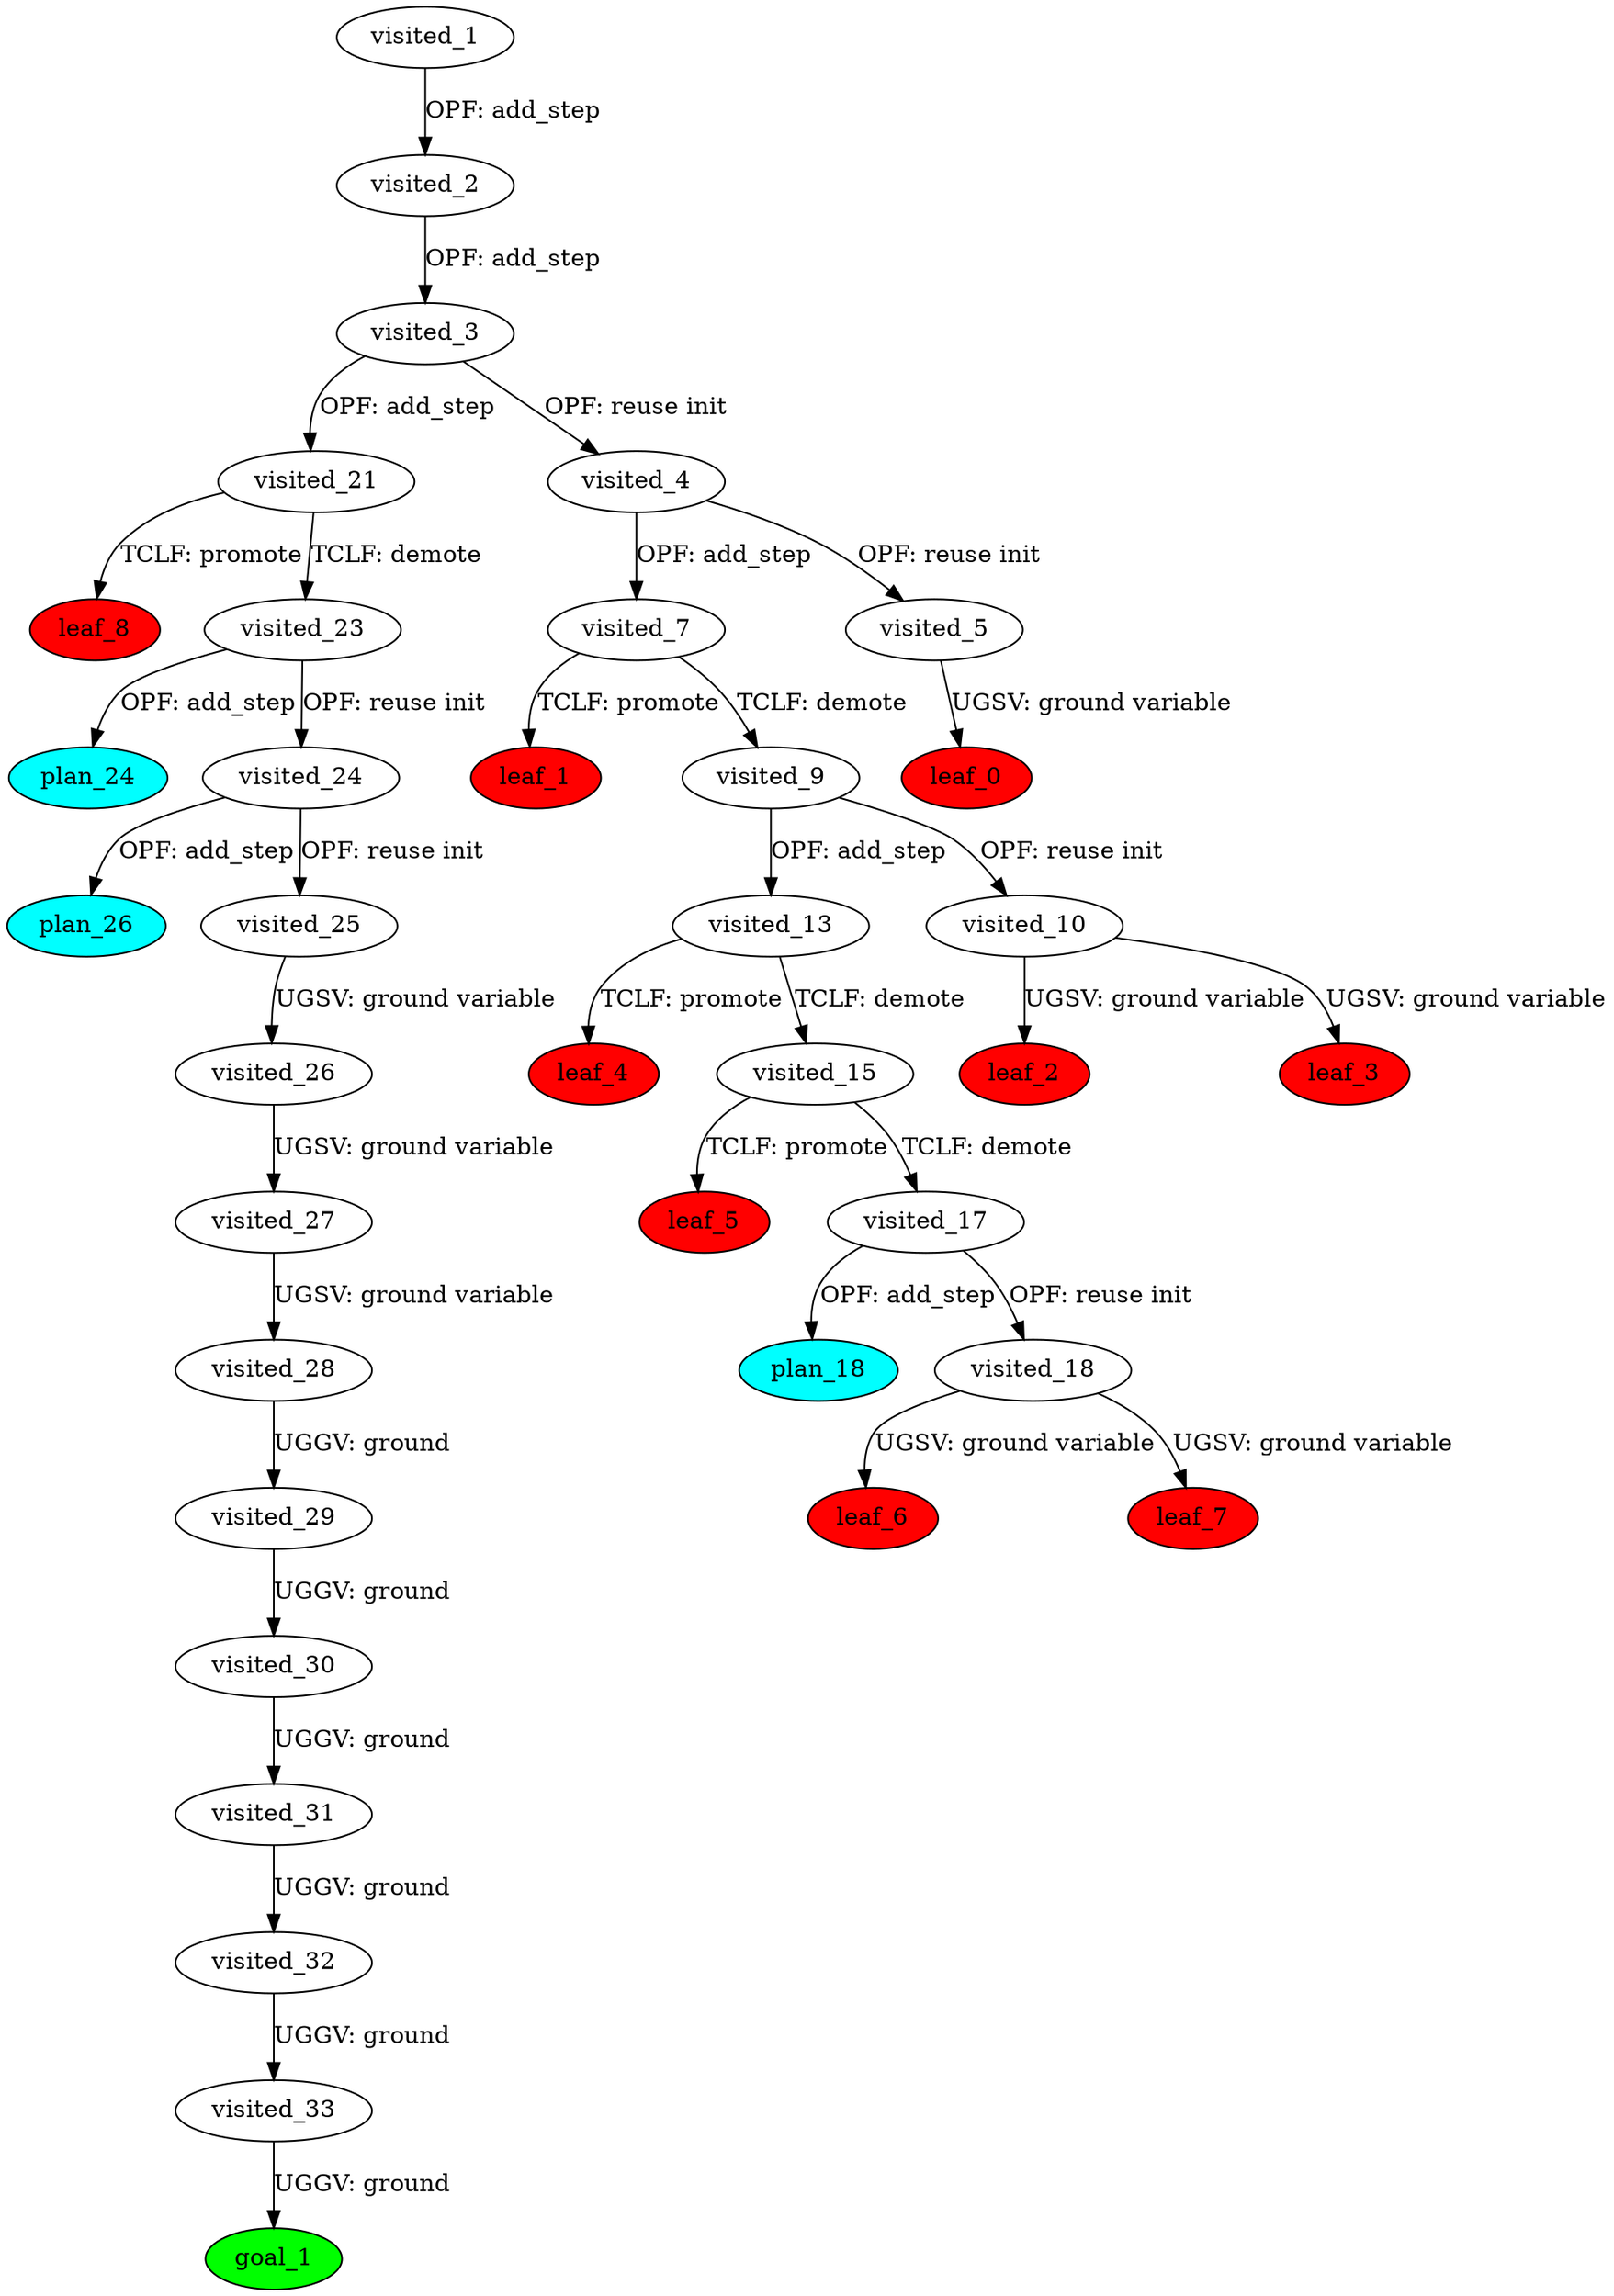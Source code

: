 digraph {
	"d5ec5cd5-5be1-ab73-35cf-7816d7eba9c1" [label=plan_0 fillcolor=cyan style=filled]
	"d5ec5cd5-5be1-ab73-35cf-7816d7eba9c1" [label=visited_1 fillcolor=white style=filled]
	"94dfe716-50b4-03ff-da7c-57aa7dd9a0ab" [label=plan_1 fillcolor=cyan style=filled]
	"d5ec5cd5-5be1-ab73-35cf-7816d7eba9c1" -> "94dfe716-50b4-03ff-da7c-57aa7dd9a0ab" [label="OPF: add_step"]
	"94dfe716-50b4-03ff-da7c-57aa7dd9a0ab" [label=visited_2 fillcolor=white style=filled]
	"82b9d513-610e-242e-1cc6-c6abbb4be004" [label=plan_2 fillcolor=cyan style=filled]
	"94dfe716-50b4-03ff-da7c-57aa7dd9a0ab" -> "82b9d513-610e-242e-1cc6-c6abbb4be004" [label="OPF: add_step"]
	"82b9d513-610e-242e-1cc6-c6abbb4be004" [label=visited_3 fillcolor=white style=filled]
	"7b83b652-6c8f-f99f-ff47-9e5aeda02c98" [label=plan_3 fillcolor=cyan style=filled]
	"82b9d513-610e-242e-1cc6-c6abbb4be004" -> "7b83b652-6c8f-f99f-ff47-9e5aeda02c98" [label="OPF: add_step"]
	"1bccd5ec-54a9-e836-d886-bcc46c056af8" [label=plan_4 fillcolor=cyan style=filled]
	"82b9d513-610e-242e-1cc6-c6abbb4be004" -> "1bccd5ec-54a9-e836-d886-bcc46c056af8" [label="OPF: reuse init"]
	"1bccd5ec-54a9-e836-d886-bcc46c056af8" [label=visited_4 fillcolor=white style=filled]
	"274d8fd1-882a-0b7b-b140-055755ac002a" [label=plan_5 fillcolor=cyan style=filled]
	"1bccd5ec-54a9-e836-d886-bcc46c056af8" -> "274d8fd1-882a-0b7b-b140-055755ac002a" [label="OPF: add_step"]
	"c61186bd-3aea-b088-37ee-beccaef35465" [label=plan_6 fillcolor=cyan style=filled]
	"1bccd5ec-54a9-e836-d886-bcc46c056af8" -> "c61186bd-3aea-b088-37ee-beccaef35465" [label="OPF: reuse init"]
	"c61186bd-3aea-b088-37ee-beccaef35465" [label=visited_5 fillcolor=white style=filled]
	"18fdc0d4-421c-1c0e-4c6c-8ed2ebd8cfc9" [label=plan_7 fillcolor=cyan style=filled]
	"c61186bd-3aea-b088-37ee-beccaef35465" -> "18fdc0d4-421c-1c0e-4c6c-8ed2ebd8cfc9" [label="UGSV: ground variable"]
	"18fdc0d4-421c-1c0e-4c6c-8ed2ebd8cfc9" [label=visited_6 fillcolor=white style=filled]
	"18fdc0d4-421c-1c0e-4c6c-8ed2ebd8cfc9" [label=leaf_0 fillcolor=red style=filled]
	"274d8fd1-882a-0b7b-b140-055755ac002a" [label=visited_7 fillcolor=white style=filled]
	"5f22e897-2654-ab92-964b-181d825e30d2" [label=plan_8 fillcolor=cyan style=filled]
	"274d8fd1-882a-0b7b-b140-055755ac002a" -> "5f22e897-2654-ab92-964b-181d825e30d2" [label="TCLF: promote"]
	"9d790e51-d903-93e9-2a3d-e9c4ac184546" [label=plan_9 fillcolor=cyan style=filled]
	"274d8fd1-882a-0b7b-b140-055755ac002a" -> "9d790e51-d903-93e9-2a3d-e9c4ac184546" [label="TCLF: demote"]
	"5f22e897-2654-ab92-964b-181d825e30d2" [label=visited_8 fillcolor=white style=filled]
	"5f22e897-2654-ab92-964b-181d825e30d2" [label=leaf_1 fillcolor=red style=filled]
	"9d790e51-d903-93e9-2a3d-e9c4ac184546" [label=visited_9 fillcolor=white style=filled]
	"a48258b9-4948-79b4-ceb4-489319d60226" [label=plan_10 fillcolor=cyan style=filled]
	"9d790e51-d903-93e9-2a3d-e9c4ac184546" -> "a48258b9-4948-79b4-ceb4-489319d60226" [label="OPF: add_step"]
	"72b118d2-d1da-b0ff-c755-5403437b4019" [label=plan_11 fillcolor=cyan style=filled]
	"9d790e51-d903-93e9-2a3d-e9c4ac184546" -> "72b118d2-d1da-b0ff-c755-5403437b4019" [label="OPF: reuse init"]
	"72b118d2-d1da-b0ff-c755-5403437b4019" [label=visited_10 fillcolor=white style=filled]
	"d57097e6-6fd4-260a-fca5-2a0786302ad7" [label=plan_12 fillcolor=cyan style=filled]
	"72b118d2-d1da-b0ff-c755-5403437b4019" -> "d57097e6-6fd4-260a-fca5-2a0786302ad7" [label="UGSV: ground variable"]
	"330c6855-734d-7bc5-eab6-15cd8697dcad" [label=plan_13 fillcolor=cyan style=filled]
	"72b118d2-d1da-b0ff-c755-5403437b4019" -> "330c6855-734d-7bc5-eab6-15cd8697dcad" [label="UGSV: ground variable"]
	"d57097e6-6fd4-260a-fca5-2a0786302ad7" [label=visited_11 fillcolor=white style=filled]
	"d57097e6-6fd4-260a-fca5-2a0786302ad7" [label=leaf_2 fillcolor=red style=filled]
	"330c6855-734d-7bc5-eab6-15cd8697dcad" [label=visited_12 fillcolor=white style=filled]
	"330c6855-734d-7bc5-eab6-15cd8697dcad" [label=leaf_3 fillcolor=red style=filled]
	"a48258b9-4948-79b4-ceb4-489319d60226" [label=visited_13 fillcolor=white style=filled]
	"c0bec4b4-64d5-ffb8-24a0-ff58fc33e632" [label=plan_14 fillcolor=cyan style=filled]
	"a48258b9-4948-79b4-ceb4-489319d60226" -> "c0bec4b4-64d5-ffb8-24a0-ff58fc33e632" [label="TCLF: promote"]
	"f39052a6-f12b-68ff-7f83-fbc69a529f57" [label=plan_15 fillcolor=cyan style=filled]
	"a48258b9-4948-79b4-ceb4-489319d60226" -> "f39052a6-f12b-68ff-7f83-fbc69a529f57" [label="TCLF: demote"]
	"c0bec4b4-64d5-ffb8-24a0-ff58fc33e632" [label=visited_14 fillcolor=white style=filled]
	"c0bec4b4-64d5-ffb8-24a0-ff58fc33e632" [label=leaf_4 fillcolor=red style=filled]
	"f39052a6-f12b-68ff-7f83-fbc69a529f57" [label=visited_15 fillcolor=white style=filled]
	"b706b5c0-811c-f5fe-1505-6dc8ab54e126" [label=plan_16 fillcolor=cyan style=filled]
	"f39052a6-f12b-68ff-7f83-fbc69a529f57" -> "b706b5c0-811c-f5fe-1505-6dc8ab54e126" [label="TCLF: promote"]
	"0e8f56cb-afbf-d897-7789-44aac3378582" [label=plan_17 fillcolor=cyan style=filled]
	"f39052a6-f12b-68ff-7f83-fbc69a529f57" -> "0e8f56cb-afbf-d897-7789-44aac3378582" [label="TCLF: demote"]
	"b706b5c0-811c-f5fe-1505-6dc8ab54e126" [label=visited_16 fillcolor=white style=filled]
	"b706b5c0-811c-f5fe-1505-6dc8ab54e126" [label=leaf_5 fillcolor=red style=filled]
	"0e8f56cb-afbf-d897-7789-44aac3378582" [label=visited_17 fillcolor=white style=filled]
	"3a70cd9d-57c3-f85b-1d28-b88bb6a846ba" [label=plan_18 fillcolor=cyan style=filled]
	"0e8f56cb-afbf-d897-7789-44aac3378582" -> "3a70cd9d-57c3-f85b-1d28-b88bb6a846ba" [label="OPF: add_step"]
	"7b253660-ea46-89ca-1f45-89fcd8b54d41" [label=plan_19 fillcolor=cyan style=filled]
	"0e8f56cb-afbf-d897-7789-44aac3378582" -> "7b253660-ea46-89ca-1f45-89fcd8b54d41" [label="OPF: reuse init"]
	"7b253660-ea46-89ca-1f45-89fcd8b54d41" [label=visited_18 fillcolor=white style=filled]
	"147422d6-63f6-4077-2b2e-489449e577f2" [label=plan_20 fillcolor=cyan style=filled]
	"7b253660-ea46-89ca-1f45-89fcd8b54d41" -> "147422d6-63f6-4077-2b2e-489449e577f2" [label="UGSV: ground variable"]
	"e4dd5b35-2450-f447-218b-8dbb4fbebd09" [label=plan_21 fillcolor=cyan style=filled]
	"7b253660-ea46-89ca-1f45-89fcd8b54d41" -> "e4dd5b35-2450-f447-218b-8dbb4fbebd09" [label="UGSV: ground variable"]
	"147422d6-63f6-4077-2b2e-489449e577f2" [label=visited_19 fillcolor=white style=filled]
	"147422d6-63f6-4077-2b2e-489449e577f2" [label=leaf_6 fillcolor=red style=filled]
	"e4dd5b35-2450-f447-218b-8dbb4fbebd09" [label=visited_20 fillcolor=white style=filled]
	"e4dd5b35-2450-f447-218b-8dbb4fbebd09" [label=leaf_7 fillcolor=red style=filled]
	"7b83b652-6c8f-f99f-ff47-9e5aeda02c98" [label=visited_21 fillcolor=white style=filled]
	"a4be23f0-90d2-6d99-805f-0abfcd4c8414" [label=plan_22 fillcolor=cyan style=filled]
	"7b83b652-6c8f-f99f-ff47-9e5aeda02c98" -> "a4be23f0-90d2-6d99-805f-0abfcd4c8414" [label="TCLF: promote"]
	"a655f427-37fa-203c-e8b2-afcfc6faf9a0" [label=plan_23 fillcolor=cyan style=filled]
	"7b83b652-6c8f-f99f-ff47-9e5aeda02c98" -> "a655f427-37fa-203c-e8b2-afcfc6faf9a0" [label="TCLF: demote"]
	"a4be23f0-90d2-6d99-805f-0abfcd4c8414" [label=visited_22 fillcolor=white style=filled]
	"a4be23f0-90d2-6d99-805f-0abfcd4c8414" [label=leaf_8 fillcolor=red style=filled]
	"a655f427-37fa-203c-e8b2-afcfc6faf9a0" [label=visited_23 fillcolor=white style=filled]
	"1d827153-8f41-2ef9-07ab-04ec75cf5b32" [label=plan_24 fillcolor=cyan style=filled]
	"a655f427-37fa-203c-e8b2-afcfc6faf9a0" -> "1d827153-8f41-2ef9-07ab-04ec75cf5b32" [label="OPF: add_step"]
	"4272341e-5bd8-5310-a06e-e5aa8ac54e88" [label=plan_25 fillcolor=cyan style=filled]
	"a655f427-37fa-203c-e8b2-afcfc6faf9a0" -> "4272341e-5bd8-5310-a06e-e5aa8ac54e88" [label="OPF: reuse init"]
	"4272341e-5bd8-5310-a06e-e5aa8ac54e88" [label=visited_24 fillcolor=white style=filled]
	"932e05ea-91cd-9b77-a79f-5545aae29e1f" [label=plan_26 fillcolor=cyan style=filled]
	"4272341e-5bd8-5310-a06e-e5aa8ac54e88" -> "932e05ea-91cd-9b77-a79f-5545aae29e1f" [label="OPF: add_step"]
	"527b8153-3682-4182-f8fa-31fb04b96633" [label=plan_27 fillcolor=cyan style=filled]
	"4272341e-5bd8-5310-a06e-e5aa8ac54e88" -> "527b8153-3682-4182-f8fa-31fb04b96633" [label="OPF: reuse init"]
	"527b8153-3682-4182-f8fa-31fb04b96633" [label=visited_25 fillcolor=white style=filled]
	"d4899b95-0bcb-3af7-abb6-70784758d63f" [label=plan_28 fillcolor=cyan style=filled]
	"527b8153-3682-4182-f8fa-31fb04b96633" -> "d4899b95-0bcb-3af7-abb6-70784758d63f" [label="UGSV: ground variable"]
	"d4899b95-0bcb-3af7-abb6-70784758d63f" [label=visited_26 fillcolor=white style=filled]
	"28a3be12-873a-bfe1-a733-6615bee00e0d" [label=plan_29 fillcolor=cyan style=filled]
	"d4899b95-0bcb-3af7-abb6-70784758d63f" -> "28a3be12-873a-bfe1-a733-6615bee00e0d" [label="UGSV: ground variable"]
	"28a3be12-873a-bfe1-a733-6615bee00e0d" [label=visited_27 fillcolor=white style=filled]
	"7c3812d8-e91b-dfdc-80b2-c62c886572e6" [label=plan_30 fillcolor=cyan style=filled]
	"28a3be12-873a-bfe1-a733-6615bee00e0d" -> "7c3812d8-e91b-dfdc-80b2-c62c886572e6" [label="UGSV: ground variable"]
	"7c3812d8-e91b-dfdc-80b2-c62c886572e6" [label=visited_28 fillcolor=white style=filled]
	"a9af3a05-9f7c-8651-f2af-f20365fdd025" [label=plan_31 fillcolor=cyan style=filled]
	"7c3812d8-e91b-dfdc-80b2-c62c886572e6" -> "a9af3a05-9f7c-8651-f2af-f20365fdd025" [label="UGGV: ground"]
	"a9af3a05-9f7c-8651-f2af-f20365fdd025" [label=visited_29 fillcolor=white style=filled]
	"cccebde7-b7d2-d49a-89a8-29aa142577ad" [label=plan_32 fillcolor=cyan style=filled]
	"a9af3a05-9f7c-8651-f2af-f20365fdd025" -> "cccebde7-b7d2-d49a-89a8-29aa142577ad" [label="UGGV: ground"]
	"cccebde7-b7d2-d49a-89a8-29aa142577ad" [label=visited_30 fillcolor=white style=filled]
	"c3d81f1c-f74e-0d09-4857-115e6b2e4031" [label=plan_33 fillcolor=cyan style=filled]
	"cccebde7-b7d2-d49a-89a8-29aa142577ad" -> "c3d81f1c-f74e-0d09-4857-115e6b2e4031" [label="UGGV: ground"]
	"c3d81f1c-f74e-0d09-4857-115e6b2e4031" [label=visited_31 fillcolor=white style=filled]
	"eea3316e-b1a7-8a11-84b5-7bb8f37b8d86" [label=plan_34 fillcolor=cyan style=filled]
	"c3d81f1c-f74e-0d09-4857-115e6b2e4031" -> "eea3316e-b1a7-8a11-84b5-7bb8f37b8d86" [label="UGGV: ground"]
	"eea3316e-b1a7-8a11-84b5-7bb8f37b8d86" [label=visited_32 fillcolor=white style=filled]
	"2cfc3076-fd9e-38aa-136b-d3cb484f3265" [label=plan_35 fillcolor=cyan style=filled]
	"eea3316e-b1a7-8a11-84b5-7bb8f37b8d86" -> "2cfc3076-fd9e-38aa-136b-d3cb484f3265" [label="UGGV: ground"]
	"2cfc3076-fd9e-38aa-136b-d3cb484f3265" [label=visited_33 fillcolor=white style=filled]
	"481e9b30-3ce4-6a91-260b-a739149a4444" [label=plan_36 fillcolor=cyan style=filled]
	"2cfc3076-fd9e-38aa-136b-d3cb484f3265" -> "481e9b30-3ce4-6a91-260b-a739149a4444" [label="UGGV: ground"]
	"481e9b30-3ce4-6a91-260b-a739149a4444" [label=visited_34 fillcolor=white style=filled]
	"481e9b30-3ce4-6a91-260b-a739149a4444" [label=goal_1 fillcolor=green style=filled]
}
